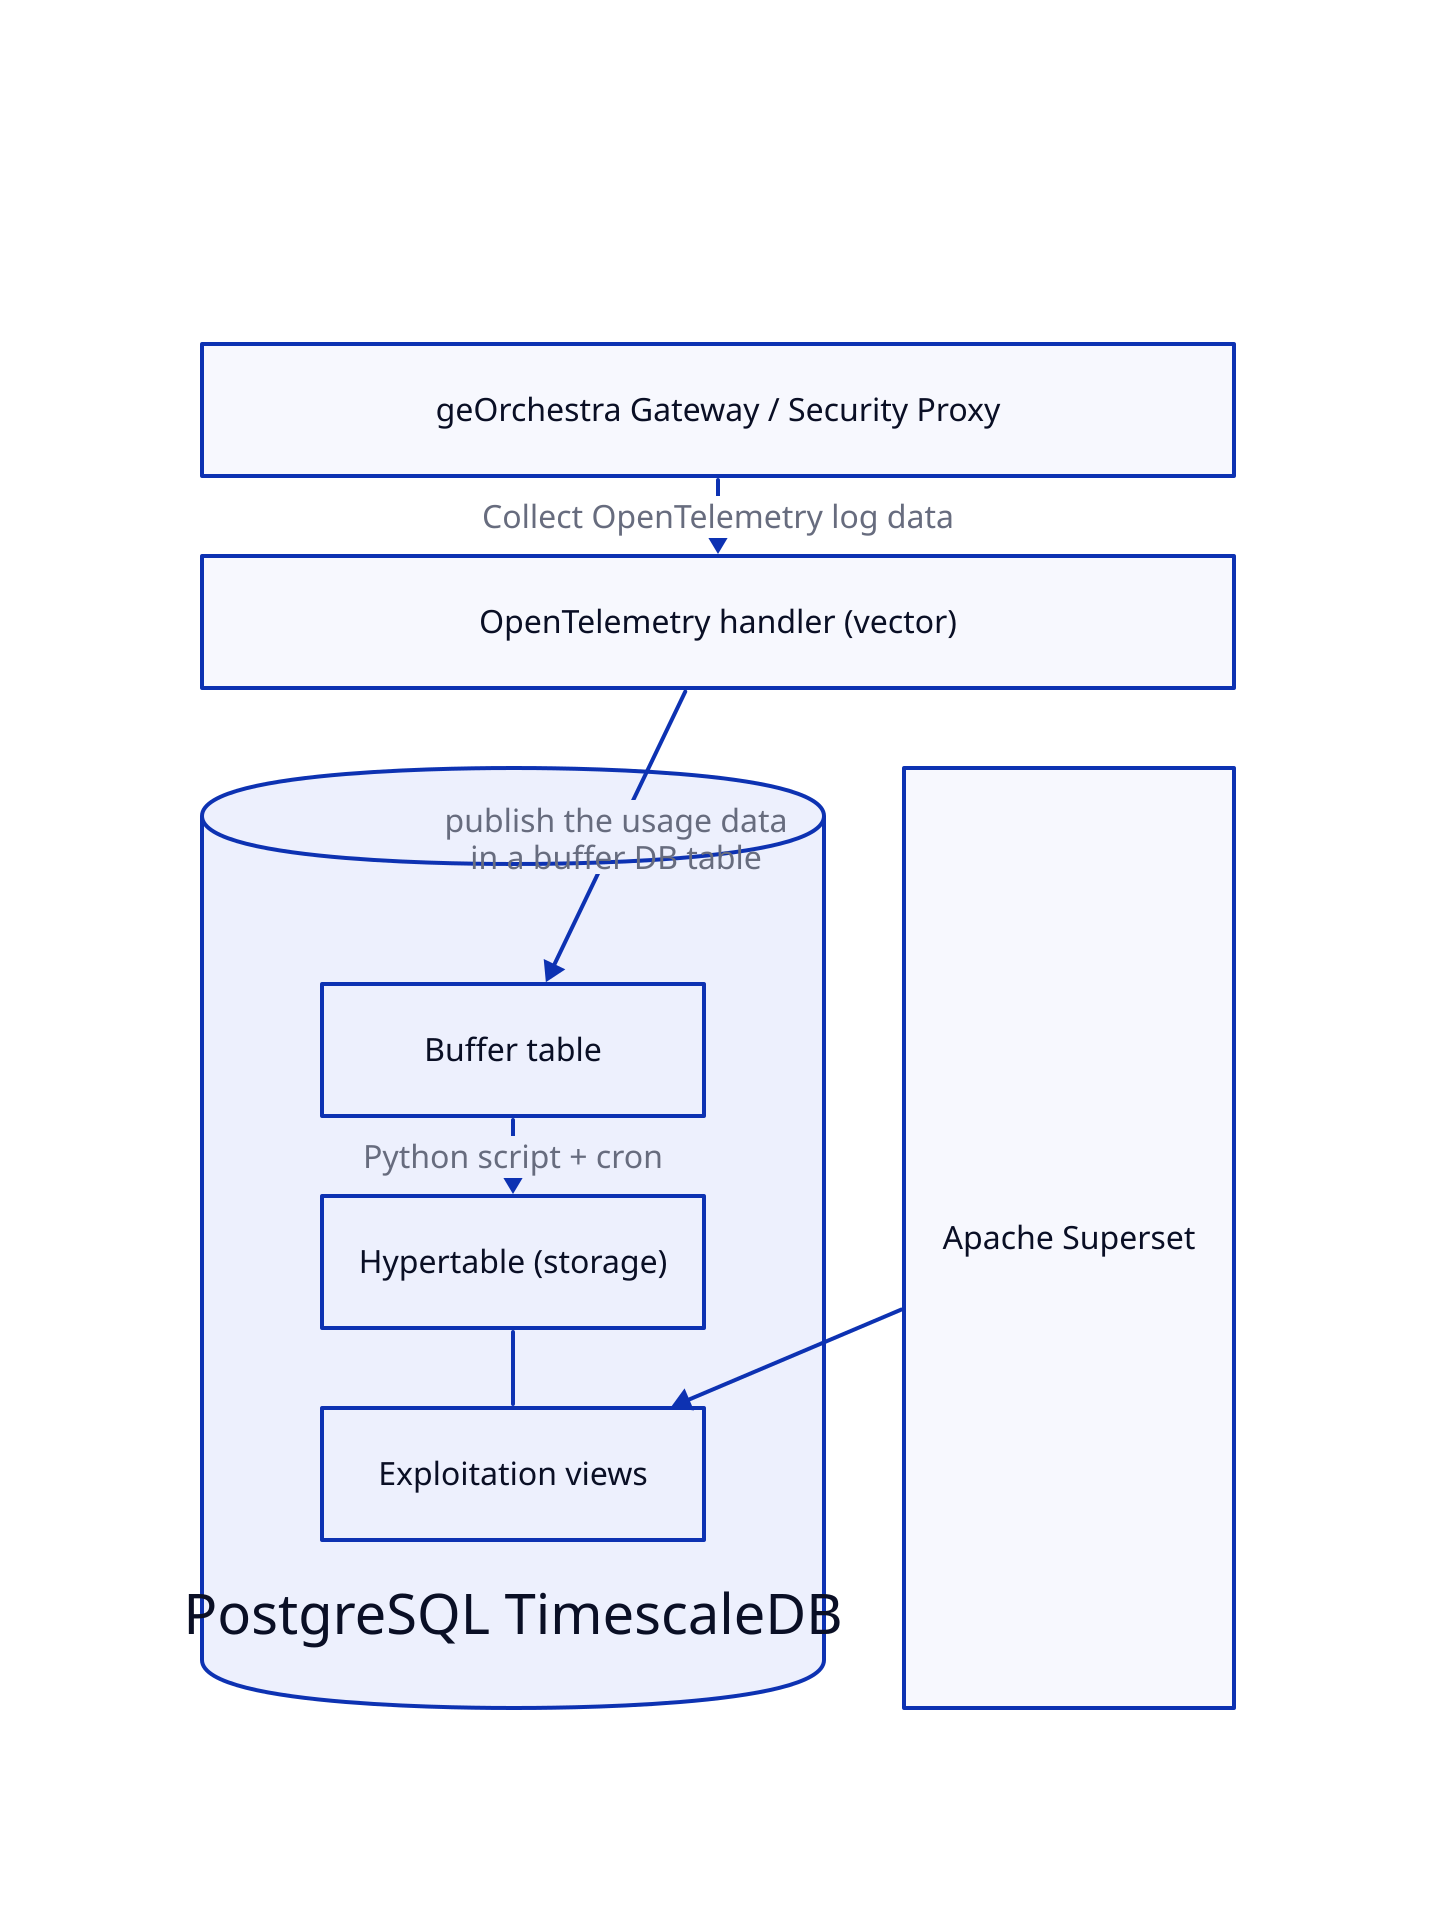 direction: down

title: |md
  # Automated Workflow
| {near: top-center}

grid-rows: 3
proxy:  geOrchestra Gateway / Security Proxy

vector: OpenTelemetry handler (vector)

tsdb: PostgreSQL TimescaleDB {
  shape: cylinder
  label.near: bottom-center
  grid-rows: 3
  buffer: Buffer table
  hyper: Hypertable (storage)
  views: Exploitation views


  hyper -- views
}

superset: Apache Superset

proxy -> vector: Collect OpenTelemetry log data
vector -> tsdb.buffer: publish the usage data \n in a buffer DB table \n
tsdb.buffer -> tsdb.hyper: Python script + cron
tsdb.views <- superset
